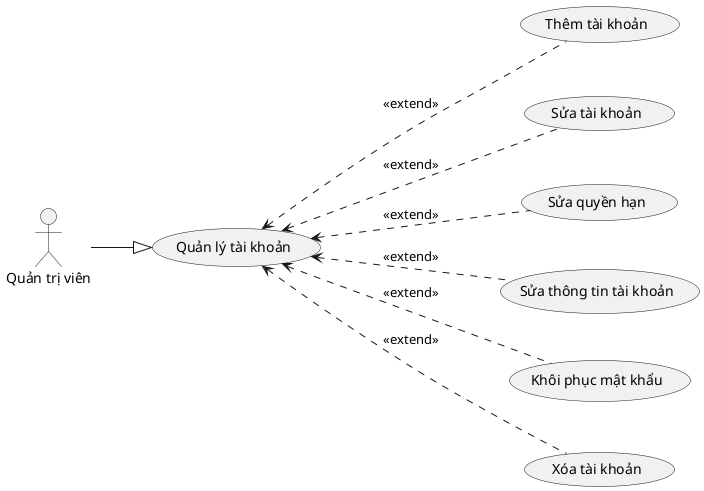 @startuml

left to right direction

actor :Quản trị viên: as Admin

usecase CreatedAccount as "Thêm tài khoản"
usecase EditAccount as "Sửa tài khoản"
usecase EditPermissionAccount as "Sửa quyền hạn"
usecase EditInfo as "Sửa thông tin tài khoản"
usecase ResetPasswordAccount as "Khôi phục mật khẩu"
usecase DeleteAccount as "Xóa tài khoản"
usecase ManageAccount as "Quản lý tài khoản"

Admin --|> ManageAccount
ManageAccount <... CreatedAccount : <<extend>>
ManageAccount <... EditAccount : <<extend>>
ManageAccount <... EditPermissionAccount : <<extend>>
ManageAccount <... EditInfo : <<extend>>
ManageAccount <... ResetPasswordAccount : <<extend>>
ManageAccount <... DeleteAccount : <<extend>>

@enduml